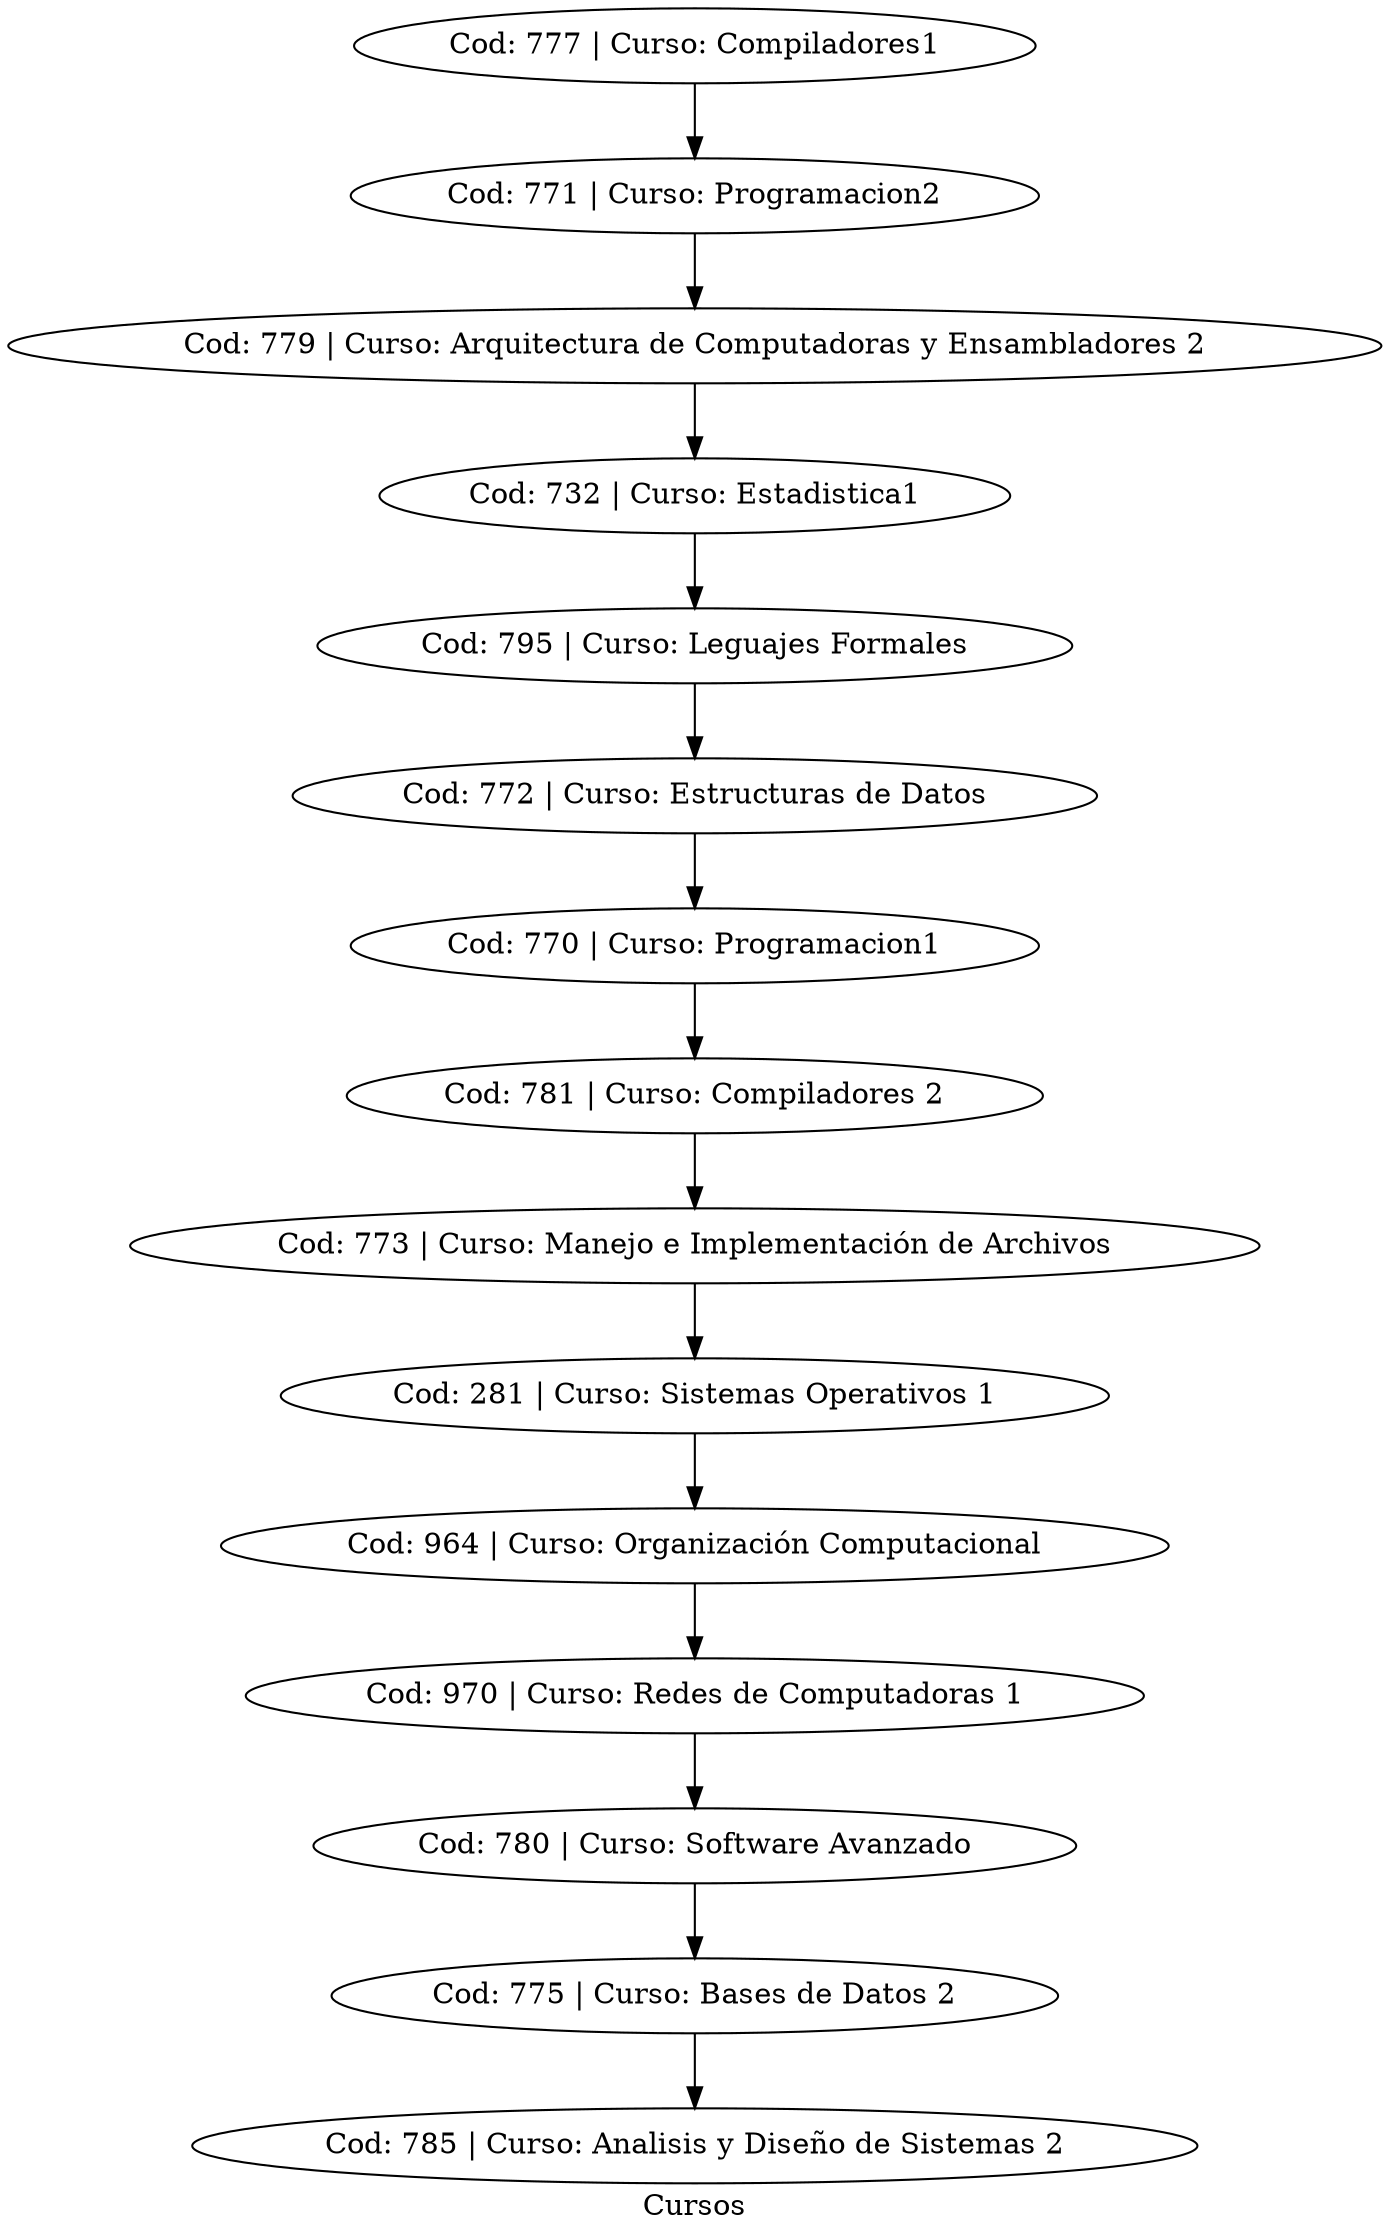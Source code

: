 digraph g {
label="Cursos"
"Cod: 777 | Curso: Compiladores1";
"Cod: 777 | Curso: Compiladores1"->"Cod: 771 | Curso: Programacion2";
"Cod: 771 | Curso: Programacion2";
"Cod: 771 | Curso: Programacion2"->"Cod: 779 | Curso: Arquitectura de Computadoras y Ensambladores 2";
"Cod: 779 | Curso: Arquitectura de Computadoras y Ensambladores 2";
"Cod: 779 | Curso: Arquitectura de Computadoras y Ensambladores 2"->"Cod: 732 | Curso: Estadistica1";
"Cod: 732 | Curso: Estadistica1";
"Cod: 732 | Curso: Estadistica1"->"Cod: 795 | Curso: Leguajes Formales";
"Cod: 795 | Curso: Leguajes Formales";
"Cod: 795 | Curso: Leguajes Formales"->"Cod: 772 | Curso: Estructuras de Datos";
"Cod: 772 | Curso: Estructuras de Datos";
"Cod: 772 | Curso: Estructuras de Datos"->"Cod: 770 | Curso: Programacion1";
"Cod: 770 | Curso: Programacion1";
"Cod: 770 | Curso: Programacion1"->"Cod: 781 | Curso: Compiladores 2";
"Cod: 781 | Curso: Compiladores 2";
"Cod: 781 | Curso: Compiladores 2"->"Cod: 773 | Curso: Manejo e Implementación de Archivos";
"Cod: 773 | Curso: Manejo e Implementación de Archivos";
"Cod: 773 | Curso: Manejo e Implementación de Archivos"->"Cod: 281 | Curso: Sistemas Operativos 1";
"Cod: 281 | Curso: Sistemas Operativos 1";
"Cod: 281 | Curso: Sistemas Operativos 1"->"Cod: 964 | Curso: Organización Computacional";
"Cod: 964 | Curso: Organización Computacional";
"Cod: 964 | Curso: Organización Computacional"->"Cod: 970 | Curso: Redes de Computadoras 1";
"Cod: 970 | Curso: Redes de Computadoras 1";
"Cod: 970 | Curso: Redes de Computadoras 1"->"Cod: 780 | Curso: Software Avanzado";
"Cod: 780 | Curso: Software Avanzado";
"Cod: 780 | Curso: Software Avanzado"->"Cod: 775 | Curso: Bases de Datos 2";
"Cod: 775 | Curso: Bases de Datos 2";
"Cod: 775 | Curso: Bases de Datos 2"->"Cod: 785 | Curso: Analisis y Diseño de Sistemas 2";
"Cod: 785 | Curso: Analisis y Diseño de Sistemas 2";
}